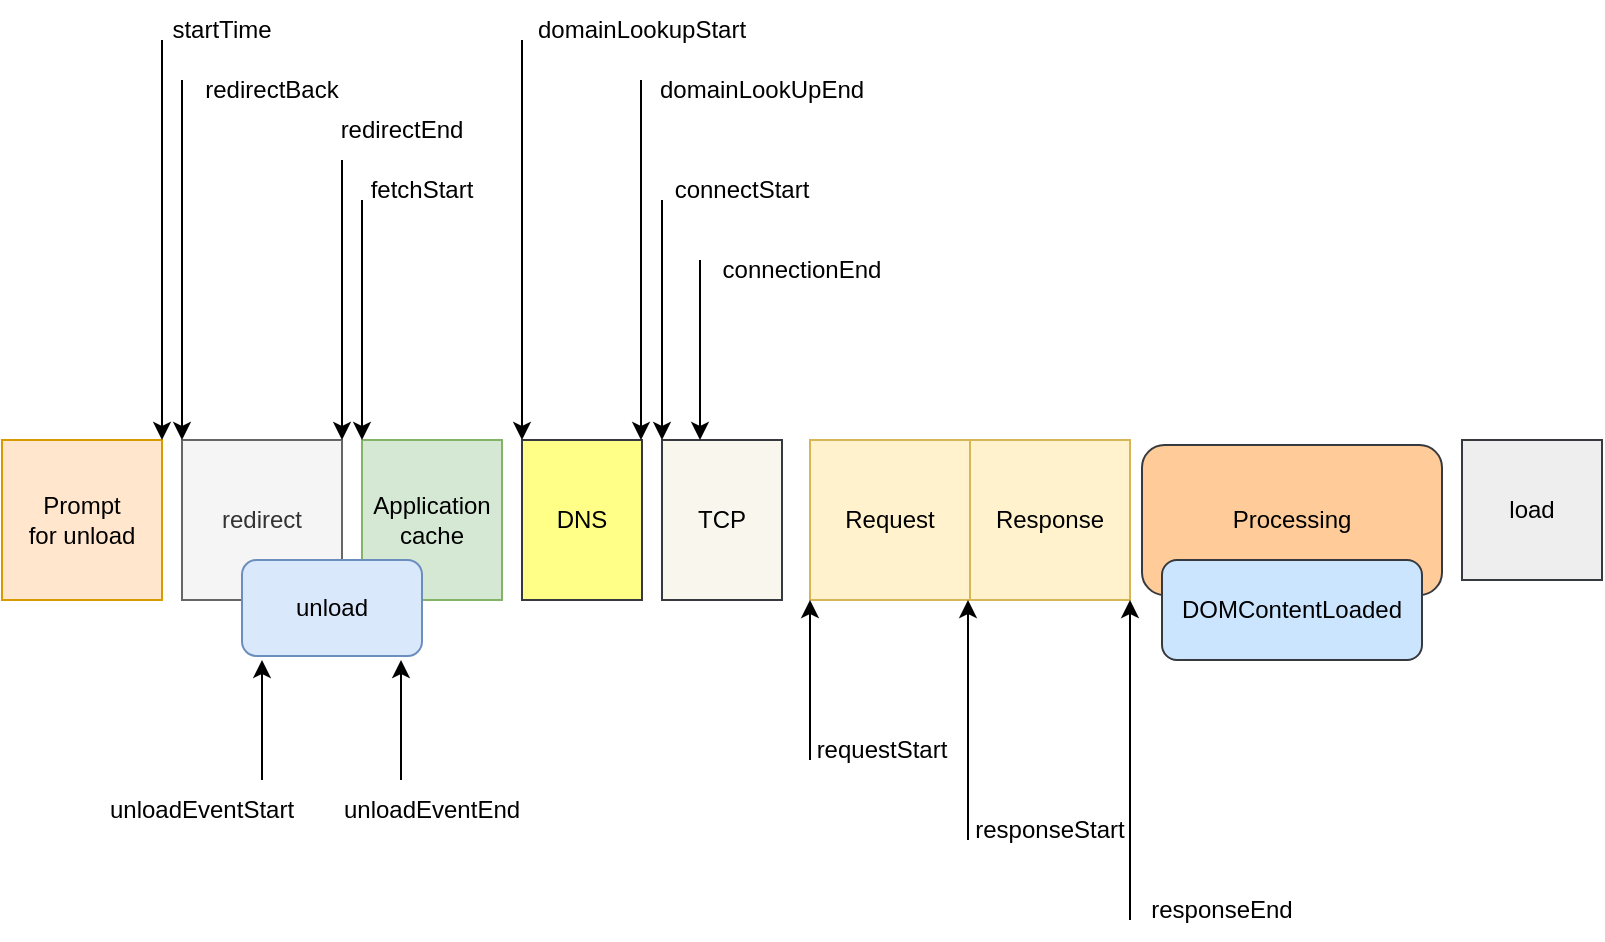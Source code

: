 <mxfile version="20.5.1" type="device"><diagram id="07QFw-l_8b9mYlUCensg" name="Page-1"><mxGraphModel dx="1070" dy="509" grid="1" gridSize="10" guides="1" tooltips="1" connect="1" arrows="1" fold="1" page="1" pageScale="1" pageWidth="827" pageHeight="583" math="0" shadow="0"><root><mxCell id="0"/><mxCell id="1" parent="0"/><mxCell id="fUeWMRUHcvhP4RfXfkZB-10" value="Application&lt;br&gt;cache" style="rounded=0;whiteSpace=wrap;html=1;fillColor=#d5e8d4;strokeColor=#82b366;" vertex="1" parent="1"><mxGeometry x="190" y="240" width="70" height="80" as="geometry"/></mxCell><mxCell id="fUeWMRUHcvhP4RfXfkZB-1" value="Prompt&lt;br&gt;for unload" style="whiteSpace=wrap;html=1;aspect=fixed;fillColor=#ffe6cc;strokeColor=#d79b00;" vertex="1" parent="1"><mxGeometry x="10" y="240" width="80" height="80" as="geometry"/></mxCell><mxCell id="fUeWMRUHcvhP4RfXfkZB-2" value="redirect" style="whiteSpace=wrap;html=1;aspect=fixed;fillColor=#f5f5f5;fontColor=#333333;strokeColor=#666666;" vertex="1" parent="1"><mxGeometry x="100" y="240" width="80" height="80" as="geometry"/></mxCell><mxCell id="fUeWMRUHcvhP4RfXfkZB-5" value="unload" style="rounded=1;whiteSpace=wrap;html=1;fillColor=#dae8fc;strokeColor=#6c8ebf;" vertex="1" parent="1"><mxGeometry x="130" y="300" width="90" height="48" as="geometry"/></mxCell><mxCell id="fUeWMRUHcvhP4RfXfkZB-9" value="DNS" style="rounded=0;whiteSpace=wrap;html=1;fillColor=#ffff88;strokeColor=#36393d;" vertex="1" parent="1"><mxGeometry x="270" y="240" width="60" height="80" as="geometry"/></mxCell><mxCell id="fUeWMRUHcvhP4RfXfkZB-11" value="TCP" style="rounded=0;whiteSpace=wrap;html=1;fillColor=#f9f7ed;strokeColor=#36393d;" vertex="1" parent="1"><mxGeometry x="340" y="240" width="60" height="80" as="geometry"/></mxCell><mxCell id="fUeWMRUHcvhP4RfXfkZB-12" value="Request" style="whiteSpace=wrap;html=1;aspect=fixed;fillColor=#fff2cc;strokeColor=#d6b656;" vertex="1" parent="1"><mxGeometry x="414" y="240" width="80" height="80" as="geometry"/></mxCell><mxCell id="fUeWMRUHcvhP4RfXfkZB-13" value="Response" style="whiteSpace=wrap;html=1;aspect=fixed;fillColor=#fff2cc;strokeColor=#d6b656;" vertex="1" parent="1"><mxGeometry x="494" y="240" width="80" height="80" as="geometry"/></mxCell><mxCell id="fUeWMRUHcvhP4RfXfkZB-15" value="Processing" style="rounded=1;whiteSpace=wrap;html=1;fillColor=#ffcc99;strokeColor=#36393d;" vertex="1" parent="1"><mxGeometry x="580" y="242.5" width="150" height="75" as="geometry"/></mxCell><mxCell id="fUeWMRUHcvhP4RfXfkZB-16" value="DOMContentLoaded" style="rounded=1;whiteSpace=wrap;html=1;fillColor=#cce5ff;strokeColor=#36393d;" vertex="1" parent="1"><mxGeometry x="590" y="300" width="130" height="50" as="geometry"/></mxCell><mxCell id="fUeWMRUHcvhP4RfXfkZB-17" value="load" style="rounded=0;whiteSpace=wrap;html=1;fillColor=#eeeeee;strokeColor=#36393d;" vertex="1" parent="1"><mxGeometry x="740" y="240" width="70" height="70" as="geometry"/></mxCell><mxCell id="fUeWMRUHcvhP4RfXfkZB-19" value="" style="endArrow=classic;html=1;rounded=0;entryX=1;entryY=0;entryDx=0;entryDy=0;" edge="1" parent="1" target="fUeWMRUHcvhP4RfXfkZB-1"><mxGeometry width="50" height="50" relative="1" as="geometry"><mxPoint x="90" y="40" as="sourcePoint"/><mxPoint x="110" y="70" as="targetPoint"/></mxGeometry></mxCell><mxCell id="fUeWMRUHcvhP4RfXfkZB-21" value="startTime" style="text;html=1;strokeColor=none;fillColor=none;align=center;verticalAlign=middle;whiteSpace=wrap;rounded=0;" vertex="1" parent="1"><mxGeometry x="90" y="20" width="60" height="30" as="geometry"/></mxCell><mxCell id="fUeWMRUHcvhP4RfXfkZB-23" value="" style="endArrow=classic;html=1;rounded=0;entryX=1;entryY=0;entryDx=0;entryDy=0;" edge="1" parent="1"><mxGeometry width="50" height="50" relative="1" as="geometry"><mxPoint x="100" y="60" as="sourcePoint"/><mxPoint x="100" y="240" as="targetPoint"/></mxGeometry></mxCell><mxCell id="fUeWMRUHcvhP4RfXfkZB-25" value="redirectBack" style="text;html=1;strokeColor=none;fillColor=none;align=center;verticalAlign=middle;whiteSpace=wrap;rounded=0;" vertex="1" parent="1"><mxGeometry x="110" y="50" width="70" height="30" as="geometry"/></mxCell><mxCell id="fUeWMRUHcvhP4RfXfkZB-27" value="" style="endArrow=classic;html=1;rounded=0;" edge="1" parent="1"><mxGeometry width="50" height="50" relative="1" as="geometry"><mxPoint x="180" y="100" as="sourcePoint"/><mxPoint x="180" y="240" as="targetPoint"/></mxGeometry></mxCell><mxCell id="fUeWMRUHcvhP4RfXfkZB-28" value="redirectEnd" style="text;html=1;strokeColor=none;fillColor=none;align=center;verticalAlign=middle;whiteSpace=wrap;rounded=0;" vertex="1" parent="1"><mxGeometry x="180" y="70" width="60" height="30" as="geometry"/></mxCell><mxCell id="fUeWMRUHcvhP4RfXfkZB-29" value="" style="endArrow=classic;html=1;rounded=0;" edge="1" parent="1"><mxGeometry width="50" height="50" relative="1" as="geometry"><mxPoint x="190" y="120" as="sourcePoint"/><mxPoint x="190" y="240" as="targetPoint"/></mxGeometry></mxCell><mxCell id="fUeWMRUHcvhP4RfXfkZB-30" value="fetchStart" style="text;html=1;strokeColor=none;fillColor=none;align=center;verticalAlign=middle;whiteSpace=wrap;rounded=0;" vertex="1" parent="1"><mxGeometry x="190" y="100" width="60" height="30" as="geometry"/></mxCell><mxCell id="fUeWMRUHcvhP4RfXfkZB-31" value="" style="endArrow=classic;html=1;rounded=0;" edge="1" parent="1"><mxGeometry width="50" height="50" relative="1" as="geometry"><mxPoint x="140" y="410" as="sourcePoint"/><mxPoint x="140" y="350" as="targetPoint"/></mxGeometry></mxCell><mxCell id="fUeWMRUHcvhP4RfXfkZB-33" value="" style="endArrow=classic;html=1;rounded=0;" edge="1" parent="1"><mxGeometry width="50" height="50" relative="1" as="geometry"><mxPoint x="209.5" y="410" as="sourcePoint"/><mxPoint x="209.5" y="350" as="targetPoint"/></mxGeometry></mxCell><mxCell id="fUeWMRUHcvhP4RfXfkZB-34" value="unloadEventStart" style="text;html=1;strokeColor=none;fillColor=none;align=center;verticalAlign=middle;whiteSpace=wrap;rounded=0;" vertex="1" parent="1"><mxGeometry x="80" y="410" width="60" height="30" as="geometry"/></mxCell><mxCell id="fUeWMRUHcvhP4RfXfkZB-35" value="unloadEventEnd" style="text;html=1;strokeColor=none;fillColor=none;align=center;verticalAlign=middle;whiteSpace=wrap;rounded=0;" vertex="1" parent="1"><mxGeometry x="195" y="410" width="60" height="30" as="geometry"/></mxCell><mxCell id="fUeWMRUHcvhP4RfXfkZB-39" value="" style="endArrow=classic;html=1;rounded=0;entryX=1;entryY=0;entryDx=0;entryDy=0;" edge="1" parent="1"><mxGeometry width="50" height="50" relative="1" as="geometry"><mxPoint x="270" y="40" as="sourcePoint"/><mxPoint x="270" y="240" as="targetPoint"/></mxGeometry></mxCell><mxCell id="fUeWMRUHcvhP4RfXfkZB-40" value="domainLookupStart&lt;br&gt;" style="text;html=1;strokeColor=none;fillColor=none;align=center;verticalAlign=middle;whiteSpace=wrap;rounded=0;" vertex="1" parent="1"><mxGeometry x="300" y="20" width="60" height="30" as="geometry"/></mxCell><mxCell id="fUeWMRUHcvhP4RfXfkZB-41" value="" style="endArrow=classic;html=1;rounded=0;entryX=1;entryY=0;entryDx=0;entryDy=0;" edge="1" parent="1"><mxGeometry width="50" height="50" relative="1" as="geometry"><mxPoint x="329.5" y="60" as="sourcePoint"/><mxPoint x="329.5" y="240" as="targetPoint"/></mxGeometry></mxCell><mxCell id="fUeWMRUHcvhP4RfXfkZB-43" value="domainLookUpEnd" style="text;html=1;strokeColor=none;fillColor=none;align=center;verticalAlign=middle;whiteSpace=wrap;rounded=0;" vertex="1" parent="1"><mxGeometry x="360" y="50" width="60" height="30" as="geometry"/></mxCell><mxCell id="fUeWMRUHcvhP4RfXfkZB-47" value="" style="endArrow=classic;html=1;rounded=0;" edge="1" parent="1"><mxGeometry width="50" height="50" relative="1" as="geometry"><mxPoint x="340" y="120" as="sourcePoint"/><mxPoint x="340" y="240" as="targetPoint"/></mxGeometry></mxCell><mxCell id="fUeWMRUHcvhP4RfXfkZB-48" value="connectStart" style="text;html=1;strokeColor=none;fillColor=none;align=center;verticalAlign=middle;whiteSpace=wrap;rounded=0;" vertex="1" parent="1"><mxGeometry x="350" y="100" width="60" height="30" as="geometry"/></mxCell><mxCell id="fUeWMRUHcvhP4RfXfkZB-49" value="" style="endArrow=classic;html=1;rounded=0;" edge="1" parent="1"><mxGeometry width="50" height="50" relative="1" as="geometry"><mxPoint x="359" y="150" as="sourcePoint"/><mxPoint x="359" y="240" as="targetPoint"/></mxGeometry></mxCell><mxCell id="fUeWMRUHcvhP4RfXfkZB-50" value="connectionEnd" style="text;html=1;strokeColor=none;fillColor=none;align=center;verticalAlign=middle;whiteSpace=wrap;rounded=0;" vertex="1" parent="1"><mxGeometry x="380" y="140" width="60" height="30" as="geometry"/></mxCell><mxCell id="fUeWMRUHcvhP4RfXfkZB-51" value="" style="endArrow=classic;html=1;rounded=0;entryX=0;entryY=1;entryDx=0;entryDy=0;" edge="1" parent="1" target="fUeWMRUHcvhP4RfXfkZB-12"><mxGeometry width="50" height="50" relative="1" as="geometry"><mxPoint x="414" y="400" as="sourcePoint"/><mxPoint x="460" y="320" as="targetPoint"/></mxGeometry></mxCell><mxCell id="fUeWMRUHcvhP4RfXfkZB-52" value="requestStart" style="text;html=1;strokeColor=none;fillColor=none;align=center;verticalAlign=middle;whiteSpace=wrap;rounded=0;" vertex="1" parent="1"><mxGeometry x="420" y="380" width="60" height="30" as="geometry"/></mxCell><mxCell id="fUeWMRUHcvhP4RfXfkZB-53" value="" style="endArrow=classic;html=1;rounded=0;entryX=0;entryY=1;entryDx=0;entryDy=0;" edge="1" parent="1"><mxGeometry width="50" height="50" relative="1" as="geometry"><mxPoint x="493" y="440" as="sourcePoint"/><mxPoint x="493" y="320" as="targetPoint"/></mxGeometry></mxCell><mxCell id="fUeWMRUHcvhP4RfXfkZB-54" value="responseStart" style="text;html=1;strokeColor=none;fillColor=none;align=center;verticalAlign=middle;whiteSpace=wrap;rounded=0;" vertex="1" parent="1"><mxGeometry x="504" y="420" width="60" height="30" as="geometry"/></mxCell><mxCell id="fUeWMRUHcvhP4RfXfkZB-57" value="" style="endArrow=classic;html=1;rounded=0;entryX=0;entryY=1;entryDx=0;entryDy=0;" edge="1" parent="1"><mxGeometry width="50" height="50" relative="1" as="geometry"><mxPoint x="574" y="480" as="sourcePoint"/><mxPoint x="574" y="320" as="targetPoint"/></mxGeometry></mxCell><mxCell id="fUeWMRUHcvhP4RfXfkZB-58" value="responseEnd" style="text;html=1;strokeColor=none;fillColor=none;align=center;verticalAlign=middle;whiteSpace=wrap;rounded=0;" vertex="1" parent="1"><mxGeometry x="590" y="460" width="60" height="30" as="geometry"/></mxCell></root></mxGraphModel></diagram></mxfile>